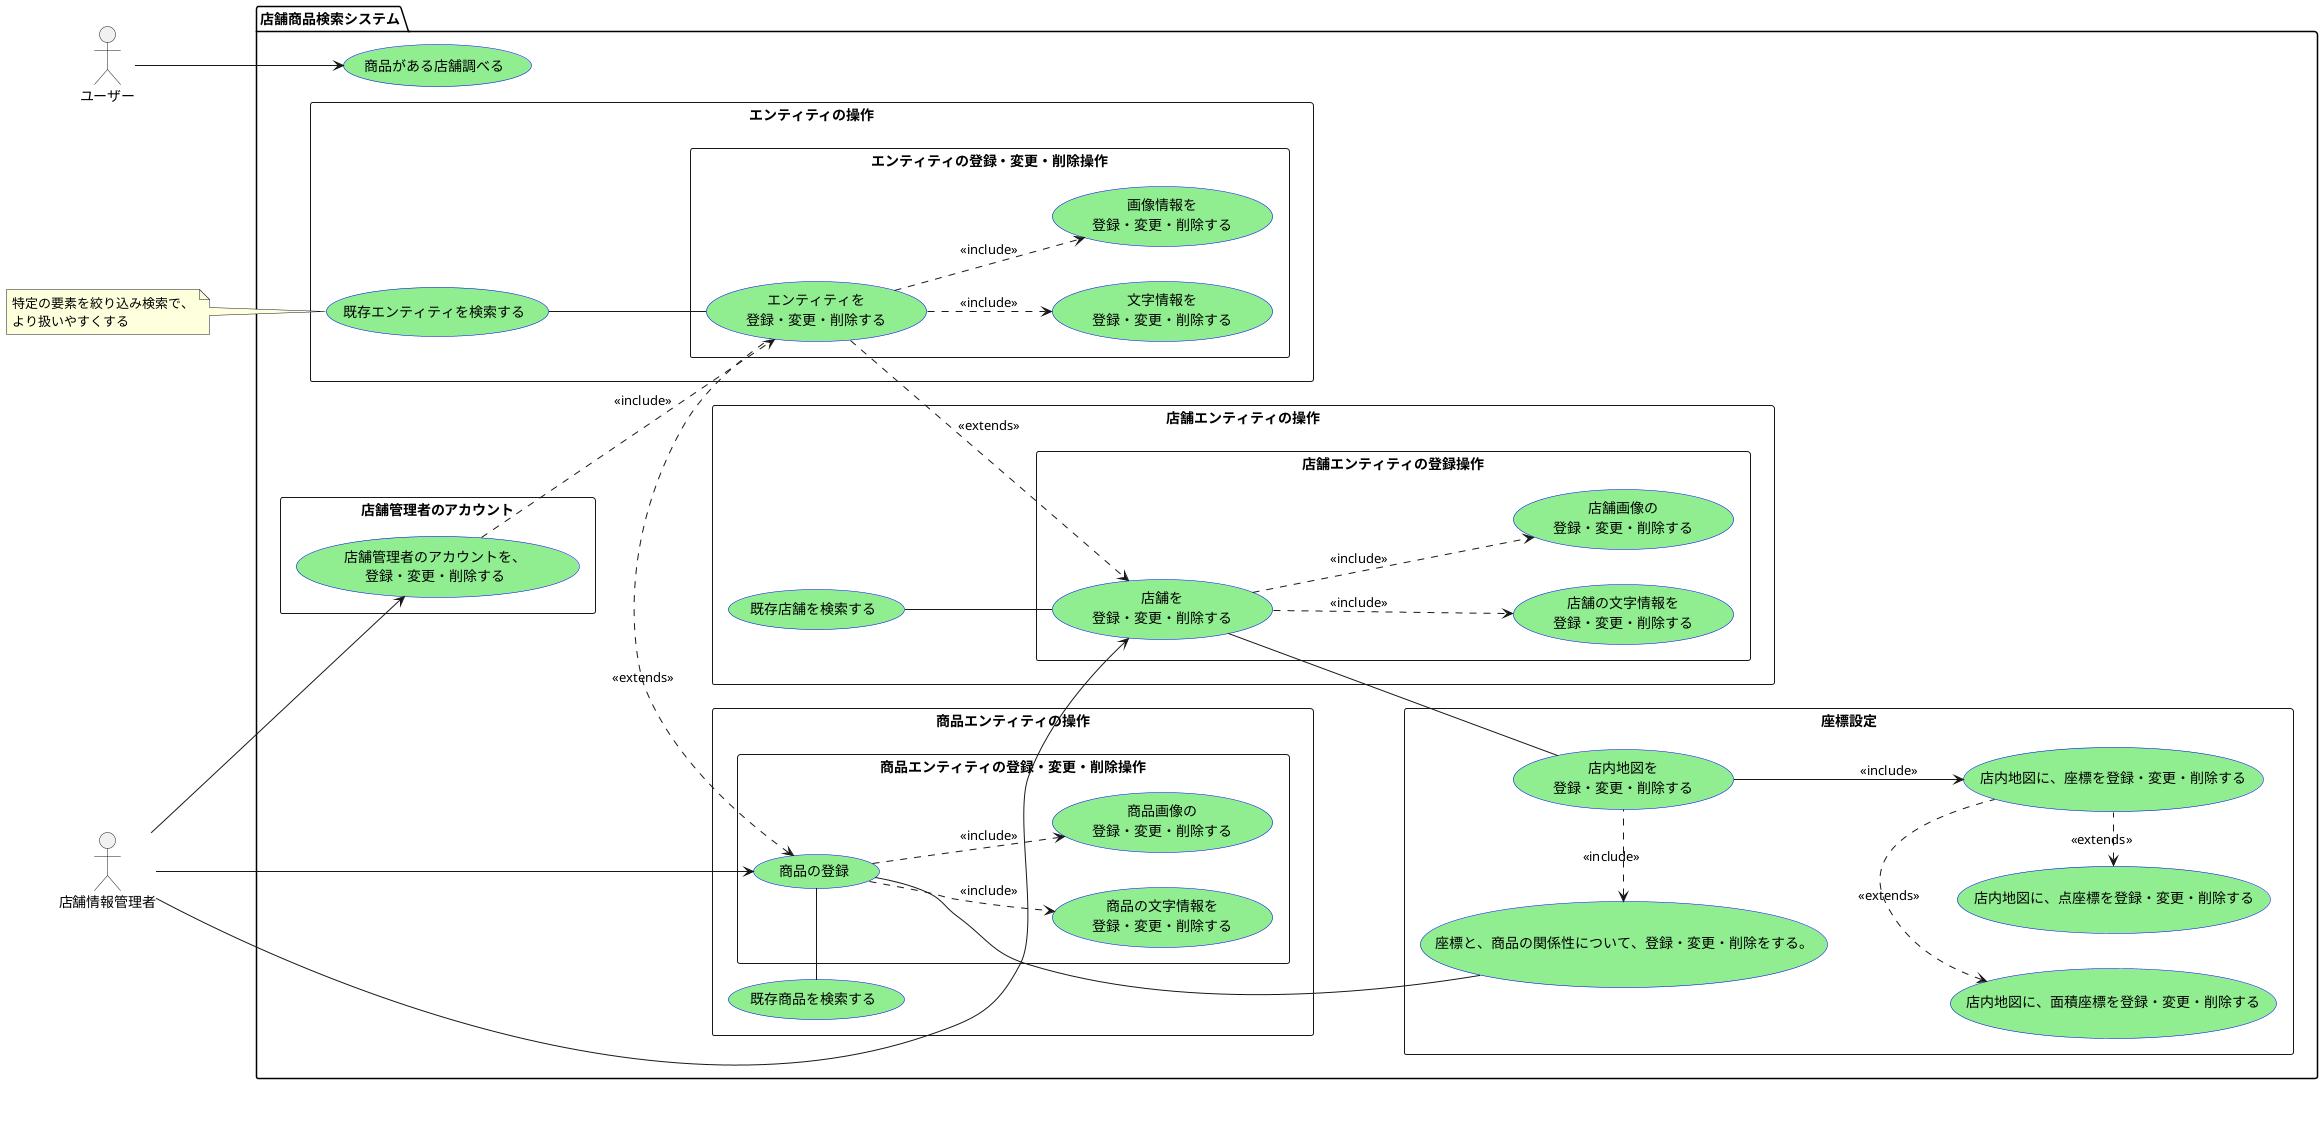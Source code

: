 @startuml usercase
    left to right direction


    skinparam usecase {
        BackgroundColor LightGreen
        BorderColor Blue
        BackgroundColor<<main>> MistyRose
        BackgroundColor<<Entity>> MistyRose
    }

    actor "ユーザー" as customer
    actor 店舗情報管理者

    package "店舗商品検索システム" {

        rectangle "店舗管理者のアカウント"{
            usecase "店舗管理者のアカウントを、\n登録・変更・削除する" as editAdminAccount
        }
        rectangle "エンティティの操作" {
            rectangle "エンティティの登録・変更・削除操作"{
                usecase "エンティティを\n登録・変更・削除する" as editEntity
                usecase "文字情報を\n登録・変更・削除する" as editStringInformation
                usecase "画像情報を\n登録・変更・削除する" as editImage
            }

            usecase  既存エンティティを検索する
        }

        rectangle "店舗エンティティの操作" {
             rectangle "店舗エンティティの登録操作"{
                usecase "店舗を\n登録・変更・削除する" as editStore
                usecase "店舗の文字情報を\n登録・変更・削除する" as editStoreString
                usecase "店舗画像の\n登録・変更・削除する" as editStoreImage
             }
            usecase "既存店舗を検索する" as searchStore
        }

        rectangle "商品エンティティの操作"{
             rectangle "商品エンティティの登録・変更・削除操作"{
                usecase "商品の登録" as editProduct
                usecase "商品の文字情報を\n登録・変更・削除する" as editProductString
                usecase "商品画像の\n登録・変更・削除する" as editProductImage
             }
             usecase "既存商品を検索する" as searchProduct
        }

        rectangle "座標設定"{
             usecase "店内地図を\n登録・変更・削除する" as eidtStoreMap
             usecase "店内地図に、座標を登録・変更・削除する" as eidtCoordinate
             usecase "店内地図に、点座標を登録・変更・削除する" as eidtPinCoordinate
             usecase "店内地図に、面積座標を登録・変更・削除する" as EditStoreForceCornerCoordinate
             usecase "座標と、商品の関係性について、登録・変更・削除をする。" as relateCoordinateAndProduct
        }

          usecase "商品がある店舗調べる" as searchStoreIncludesProduct

    }



    'アクターと、主要なユースケースとの関係
    customer -down-> searchStoreIncludesProduct
    店舗情報管理者 -down-> editAdminAccount
    店舗情報管理者 -down-> editStore
    店舗情報管理者 -down-> editProduct

    'ユースケースの継承の関係：エンティティ作成に対して
    editEntity ..>  editStore : <<extends>>
    editEntity .left.> editProduct : <<extends>>

    'ユースケースの包括関係：エンティテ作成に対して
    editAdminAccount ..> editEntity : <<include>>
    editEntity ..> editImage : <<include>>
    editEntity ..> editStringInformation : <<include>>
    editEntity -up- (既存エンティティを検索する)

    '関係設定：店舗エンティティの操作内に対して
    editStore ..> editStoreString : <<include>>
    editStore ..> editStoreImage : <<include>>
    editStore -up- searchStore

    '関係設定：商品エンティティの操作内に対して
    editProduct ..> editProductString : <<include>>
    editProduct ..> editProductImage : <<include>>
    editProduct -left- searchProduct


    '関係設定：座標設定とそれ以外の要素との関係
    editStore -down- eidtStoreMap
    editProduct -right-relateCoordinateAndProduct

    '関係設定：座標設定内に対して
     eidtStoreMap -down->  eidtCoordinate : <<include>>
     eidtCoordinate  .left.> eidtPinCoordinate : <<extends>>
     eidtCoordinate  .left.> EditStoreForceCornerCoordinate : <<extends>>
     eidtStoreMap .left.> relateCoordinateAndProduct : <<include>>


    note "特定の要素を絞り込み検索で、\nより扱いやすくする" as noteOfSearch
    noteOfSearch .down. (既存エンティティを検索する)
@enduml